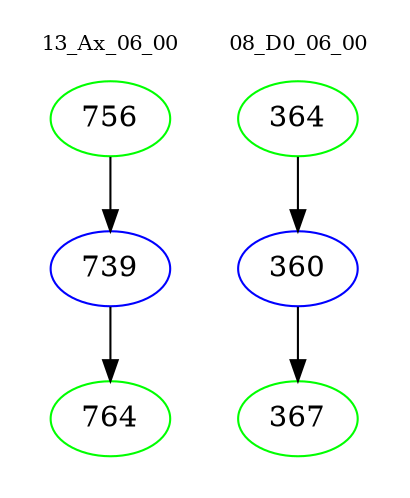 digraph{
subgraph cluster_0 {
color = white
label = "13_Ax_06_00";
fontsize=10;
T0_756 [label="756", color="green"]
T0_756 -> T0_739 [color="black"]
T0_739 [label="739", color="blue"]
T0_739 -> T0_764 [color="black"]
T0_764 [label="764", color="green"]
}
subgraph cluster_1 {
color = white
label = "08_D0_06_00";
fontsize=10;
T1_364 [label="364", color="green"]
T1_364 -> T1_360 [color="black"]
T1_360 [label="360", color="blue"]
T1_360 -> T1_367 [color="black"]
T1_367 [label="367", color="green"]
}
}
